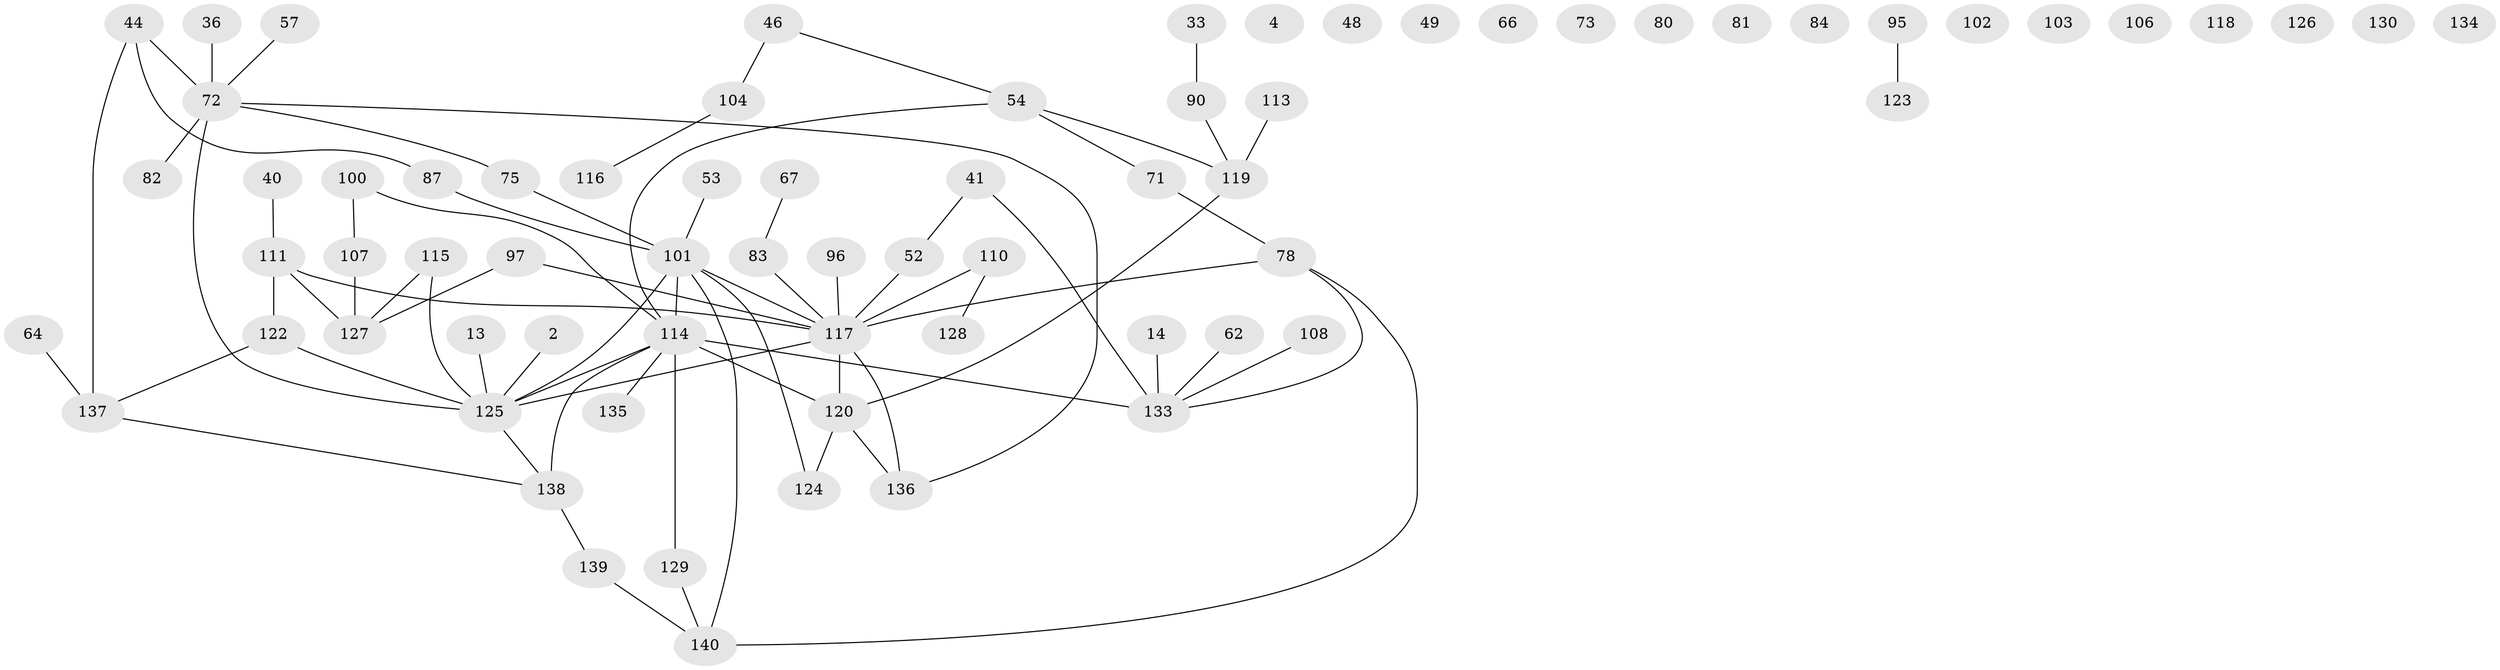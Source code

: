 // original degree distribution, {3: 0.15714285714285714, 1: 0.21428571428571427, 4: 0.17857142857142858, 0: 0.1, 7: 0.014285714285714285, 5: 0.04285714285714286, 2: 0.2857142857142857, 6: 0.007142857142857143}
// Generated by graph-tools (version 1.1) at 2025/40/03/09/25 04:40:13]
// undirected, 70 vertices, 75 edges
graph export_dot {
graph [start="1"]
  node [color=gray90,style=filled];
  2;
  4;
  13;
  14;
  33;
  36;
  40 [super="+1+31"];
  41;
  44;
  46;
  48;
  49;
  52;
  53;
  54;
  57;
  62;
  64;
  66;
  67;
  71;
  72 [super="+37+17+24"];
  73;
  75 [super="+65"];
  78 [super="+20+27"];
  80;
  81;
  82 [super="+68"];
  83;
  84;
  87 [super="+69"];
  90;
  95;
  96;
  97;
  100;
  101 [super="+6+92+91"];
  102;
  103 [super="+30"];
  104 [super="+21"];
  106;
  107;
  108;
  110;
  111 [super="+88"];
  113;
  114 [super="+42+56+51"];
  115;
  116;
  117 [super="+61+105+59+70+63+89+109"];
  118;
  119;
  120 [super="+77+32+93"];
  122;
  123;
  124;
  125 [super="+60+43+94+112"];
  126;
  127;
  128;
  129 [super="+76"];
  130;
  133 [super="+131"];
  134;
  135;
  136 [super="+28"];
  137 [super="+8"];
  138 [super="+86+132"];
  139 [super="+58"];
  140 [super="+85+121"];
  2 -- 125;
  13 -- 125;
  14 -- 133;
  33 -- 90;
  36 -- 72;
  40 -- 111;
  41 -- 52;
  41 -- 133;
  44 -- 137 [weight=2];
  44 -- 72 [weight=2];
  44 -- 87;
  46 -- 54;
  46 -- 104;
  52 -- 117;
  53 -- 101;
  54 -- 71;
  54 -- 119;
  54 -- 114;
  57 -- 72;
  62 -- 133;
  64 -- 137;
  67 -- 83;
  71 -- 78;
  72 -- 82 [weight=3];
  72 -- 75;
  72 -- 136;
  72 -- 125 [weight=3];
  75 -- 101;
  78 -- 140;
  78 -- 133;
  78 -- 117;
  83 -- 117;
  87 -- 101 [weight=2];
  90 -- 119;
  95 -- 123;
  96 -- 117;
  97 -- 127;
  97 -- 117;
  100 -- 107;
  100 -- 114;
  101 -- 124;
  101 -- 140 [weight=3];
  101 -- 114;
  101 -- 125;
  101 -- 117 [weight=2];
  104 -- 116;
  107 -- 127;
  108 -- 133;
  110 -- 128;
  110 -- 117;
  111 -- 122 [weight=2];
  111 -- 127;
  111 -- 117;
  113 -- 119;
  114 -- 135;
  114 -- 138 [weight=2];
  114 -- 129 [weight=2];
  114 -- 133 [weight=2];
  114 -- 120;
  114 -- 125;
  115 -- 127;
  115 -- 125;
  117 -- 136;
  117 -- 125 [weight=3];
  117 -- 120;
  119 -- 120;
  120 -- 124;
  120 -- 136;
  122 -- 137;
  122 -- 125;
  125 -- 138;
  129 -- 140 [weight=2];
  137 -- 138;
  138 -- 139;
  139 -- 140 [weight=2];
}
